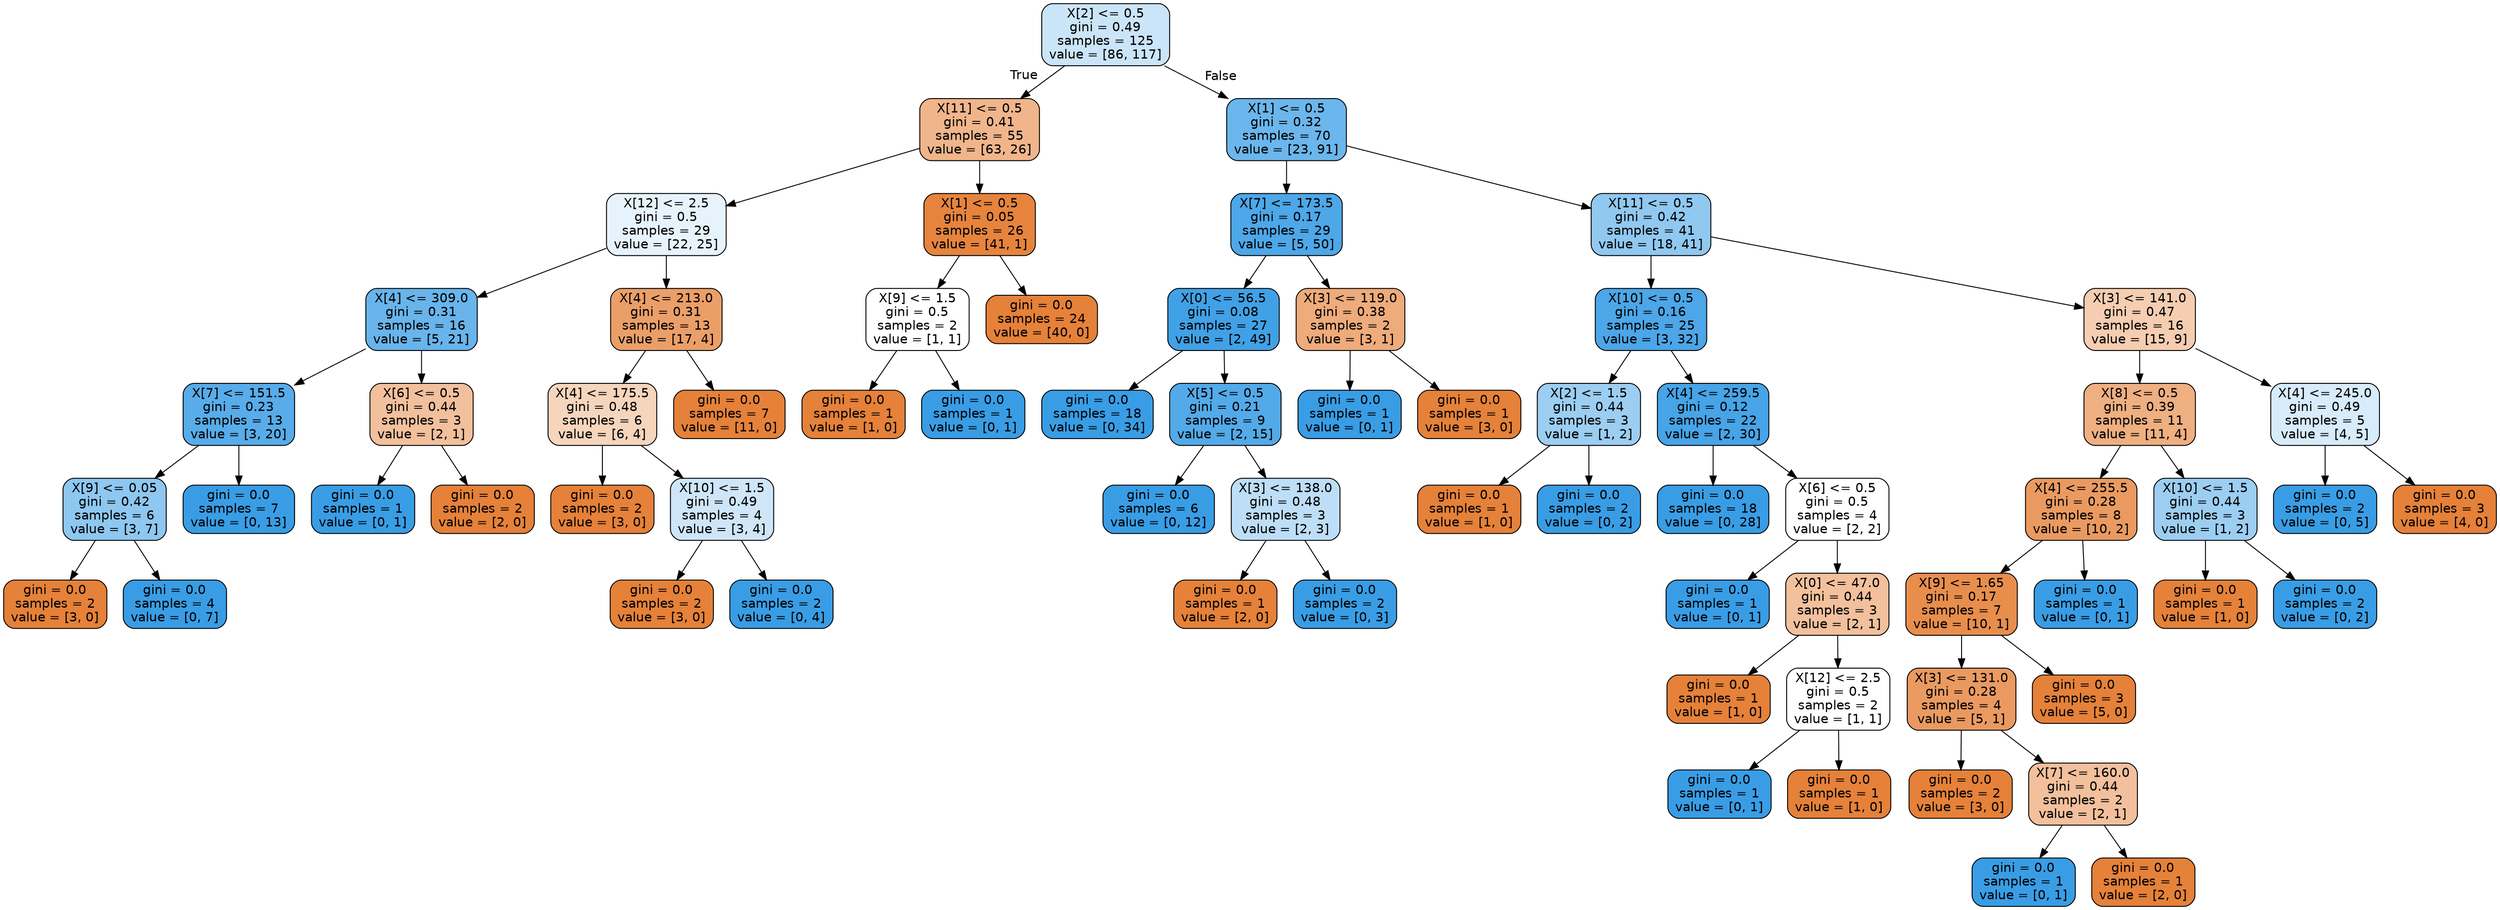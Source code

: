 digraph Tree {
node [shape=box, style="filled, rounded", color="black", fontname=helvetica] ;
edge [fontname=helvetica] ;
0 [label="X[2] <= 0.5\ngini = 0.49\nsamples = 125\nvalue = [86, 117]", fillcolor="#cbe5f8"] ;
1 [label="X[11] <= 0.5\ngini = 0.41\nsamples = 55\nvalue = [63, 26]", fillcolor="#f0b58b"] ;
0 -> 1 [labeldistance=2.5, labelangle=45, headlabel="True"] ;
2 [label="X[12] <= 2.5\ngini = 0.5\nsamples = 29\nvalue = [22, 25]", fillcolor="#e7f3fc"] ;
1 -> 2 ;
3 [label="X[4] <= 309.0\ngini = 0.31\nsamples = 16\nvalue = [5, 21]", fillcolor="#68b4eb"] ;
2 -> 3 ;
4 [label="X[7] <= 151.5\ngini = 0.23\nsamples = 13\nvalue = [3, 20]", fillcolor="#57ace9"] ;
3 -> 4 ;
5 [label="X[9] <= 0.05\ngini = 0.42\nsamples = 6\nvalue = [3, 7]", fillcolor="#8ec7f0"] ;
4 -> 5 ;
6 [label="gini = 0.0\nsamples = 2\nvalue = [3, 0]", fillcolor="#e58139"] ;
5 -> 6 ;
7 [label="gini = 0.0\nsamples = 4\nvalue = [0, 7]", fillcolor="#399de5"] ;
5 -> 7 ;
8 [label="gini = 0.0\nsamples = 7\nvalue = [0, 13]", fillcolor="#399de5"] ;
4 -> 8 ;
9 [label="X[6] <= 0.5\ngini = 0.44\nsamples = 3\nvalue = [2, 1]", fillcolor="#f2c09c"] ;
3 -> 9 ;
10 [label="gini = 0.0\nsamples = 1\nvalue = [0, 1]", fillcolor="#399de5"] ;
9 -> 10 ;
11 [label="gini = 0.0\nsamples = 2\nvalue = [2, 0]", fillcolor="#e58139"] ;
9 -> 11 ;
12 [label="X[4] <= 213.0\ngini = 0.31\nsamples = 13\nvalue = [17, 4]", fillcolor="#eb9f68"] ;
2 -> 12 ;
13 [label="X[4] <= 175.5\ngini = 0.48\nsamples = 6\nvalue = [6, 4]", fillcolor="#f6d5bd"] ;
12 -> 13 ;
14 [label="gini = 0.0\nsamples = 2\nvalue = [3, 0]", fillcolor="#e58139"] ;
13 -> 14 ;
15 [label="X[10] <= 1.5\ngini = 0.49\nsamples = 4\nvalue = [3, 4]", fillcolor="#cee6f8"] ;
13 -> 15 ;
16 [label="gini = 0.0\nsamples = 2\nvalue = [3, 0]", fillcolor="#e58139"] ;
15 -> 16 ;
17 [label="gini = 0.0\nsamples = 2\nvalue = [0, 4]", fillcolor="#399de5"] ;
15 -> 17 ;
18 [label="gini = 0.0\nsamples = 7\nvalue = [11, 0]", fillcolor="#e58139"] ;
12 -> 18 ;
19 [label="X[1] <= 0.5\ngini = 0.05\nsamples = 26\nvalue = [41, 1]", fillcolor="#e6843e"] ;
1 -> 19 ;
20 [label="X[9] <= 1.5\ngini = 0.5\nsamples = 2\nvalue = [1, 1]", fillcolor="#ffffff"] ;
19 -> 20 ;
21 [label="gini = 0.0\nsamples = 1\nvalue = [1, 0]", fillcolor="#e58139"] ;
20 -> 21 ;
22 [label="gini = 0.0\nsamples = 1\nvalue = [0, 1]", fillcolor="#399de5"] ;
20 -> 22 ;
23 [label="gini = 0.0\nsamples = 24\nvalue = [40, 0]", fillcolor="#e58139"] ;
19 -> 23 ;
24 [label="X[1] <= 0.5\ngini = 0.32\nsamples = 70\nvalue = [23, 91]", fillcolor="#6bb6ec"] ;
0 -> 24 [labeldistance=2.5, labelangle=-45, headlabel="False"] ;
25 [label="X[7] <= 173.5\ngini = 0.17\nsamples = 29\nvalue = [5, 50]", fillcolor="#4da7e8"] ;
24 -> 25 ;
26 [label="X[0] <= 56.5\ngini = 0.08\nsamples = 27\nvalue = [2, 49]", fillcolor="#41a1e6"] ;
25 -> 26 ;
27 [label="gini = 0.0\nsamples = 18\nvalue = [0, 34]", fillcolor="#399de5"] ;
26 -> 27 ;
28 [label="X[5] <= 0.5\ngini = 0.21\nsamples = 9\nvalue = [2, 15]", fillcolor="#53aae8"] ;
26 -> 28 ;
29 [label="gini = 0.0\nsamples = 6\nvalue = [0, 12]", fillcolor="#399de5"] ;
28 -> 29 ;
30 [label="X[3] <= 138.0\ngini = 0.48\nsamples = 3\nvalue = [2, 3]", fillcolor="#bddef6"] ;
28 -> 30 ;
31 [label="gini = 0.0\nsamples = 1\nvalue = [2, 0]", fillcolor="#e58139"] ;
30 -> 31 ;
32 [label="gini = 0.0\nsamples = 2\nvalue = [0, 3]", fillcolor="#399de5"] ;
30 -> 32 ;
33 [label="X[3] <= 119.0\ngini = 0.38\nsamples = 2\nvalue = [3, 1]", fillcolor="#eeab7b"] ;
25 -> 33 ;
34 [label="gini = 0.0\nsamples = 1\nvalue = [0, 1]", fillcolor="#399de5"] ;
33 -> 34 ;
35 [label="gini = 0.0\nsamples = 1\nvalue = [3, 0]", fillcolor="#e58139"] ;
33 -> 35 ;
36 [label="X[11] <= 0.5\ngini = 0.42\nsamples = 41\nvalue = [18, 41]", fillcolor="#90c8f0"] ;
24 -> 36 ;
37 [label="X[10] <= 0.5\ngini = 0.16\nsamples = 25\nvalue = [3, 32]", fillcolor="#4ca6e7"] ;
36 -> 37 ;
38 [label="X[2] <= 1.5\ngini = 0.44\nsamples = 3\nvalue = [1, 2]", fillcolor="#9ccef2"] ;
37 -> 38 ;
39 [label="gini = 0.0\nsamples = 1\nvalue = [1, 0]", fillcolor="#e58139"] ;
38 -> 39 ;
40 [label="gini = 0.0\nsamples = 2\nvalue = [0, 2]", fillcolor="#399de5"] ;
38 -> 40 ;
41 [label="X[4] <= 259.5\ngini = 0.12\nsamples = 22\nvalue = [2, 30]", fillcolor="#46a4e7"] ;
37 -> 41 ;
42 [label="gini = 0.0\nsamples = 18\nvalue = [0, 28]", fillcolor="#399de5"] ;
41 -> 42 ;
43 [label="X[6] <= 0.5\ngini = 0.5\nsamples = 4\nvalue = [2, 2]", fillcolor="#ffffff"] ;
41 -> 43 ;
44 [label="gini = 0.0\nsamples = 1\nvalue = [0, 1]", fillcolor="#399de5"] ;
43 -> 44 ;
45 [label="X[0] <= 47.0\ngini = 0.44\nsamples = 3\nvalue = [2, 1]", fillcolor="#f2c09c"] ;
43 -> 45 ;
46 [label="gini = 0.0\nsamples = 1\nvalue = [1, 0]", fillcolor="#e58139"] ;
45 -> 46 ;
47 [label="X[12] <= 2.5\ngini = 0.5\nsamples = 2\nvalue = [1, 1]", fillcolor="#ffffff"] ;
45 -> 47 ;
48 [label="gini = 0.0\nsamples = 1\nvalue = [0, 1]", fillcolor="#399de5"] ;
47 -> 48 ;
49 [label="gini = 0.0\nsamples = 1\nvalue = [1, 0]", fillcolor="#e58139"] ;
47 -> 49 ;
50 [label="X[3] <= 141.0\ngini = 0.47\nsamples = 16\nvalue = [15, 9]", fillcolor="#f5cdb0"] ;
36 -> 50 ;
51 [label="X[8] <= 0.5\ngini = 0.39\nsamples = 11\nvalue = [11, 4]", fillcolor="#eeaf81"] ;
50 -> 51 ;
52 [label="X[4] <= 255.5\ngini = 0.28\nsamples = 8\nvalue = [10, 2]", fillcolor="#ea9a61"] ;
51 -> 52 ;
53 [label="X[9] <= 1.65\ngini = 0.17\nsamples = 7\nvalue = [10, 1]", fillcolor="#e88e4d"] ;
52 -> 53 ;
54 [label="X[3] <= 131.0\ngini = 0.28\nsamples = 4\nvalue = [5, 1]", fillcolor="#ea9a61"] ;
53 -> 54 ;
55 [label="gini = 0.0\nsamples = 2\nvalue = [3, 0]", fillcolor="#e58139"] ;
54 -> 55 ;
56 [label="X[7] <= 160.0\ngini = 0.44\nsamples = 2\nvalue = [2, 1]", fillcolor="#f2c09c"] ;
54 -> 56 ;
57 [label="gini = 0.0\nsamples = 1\nvalue = [0, 1]", fillcolor="#399de5"] ;
56 -> 57 ;
58 [label="gini = 0.0\nsamples = 1\nvalue = [2, 0]", fillcolor="#e58139"] ;
56 -> 58 ;
59 [label="gini = 0.0\nsamples = 3\nvalue = [5, 0]", fillcolor="#e58139"] ;
53 -> 59 ;
60 [label="gini = 0.0\nsamples = 1\nvalue = [0, 1]", fillcolor="#399de5"] ;
52 -> 60 ;
61 [label="X[10] <= 1.5\ngini = 0.44\nsamples = 3\nvalue = [1, 2]", fillcolor="#9ccef2"] ;
51 -> 61 ;
62 [label="gini = 0.0\nsamples = 1\nvalue = [1, 0]", fillcolor="#e58139"] ;
61 -> 62 ;
63 [label="gini = 0.0\nsamples = 2\nvalue = [0, 2]", fillcolor="#399de5"] ;
61 -> 63 ;
64 [label="X[4] <= 245.0\ngini = 0.49\nsamples = 5\nvalue = [4, 5]", fillcolor="#d7ebfa"] ;
50 -> 64 ;
65 [label="gini = 0.0\nsamples = 2\nvalue = [0, 5]", fillcolor="#399de5"] ;
64 -> 65 ;
66 [label="gini = 0.0\nsamples = 3\nvalue = [4, 0]", fillcolor="#e58139"] ;
64 -> 66 ;
}
